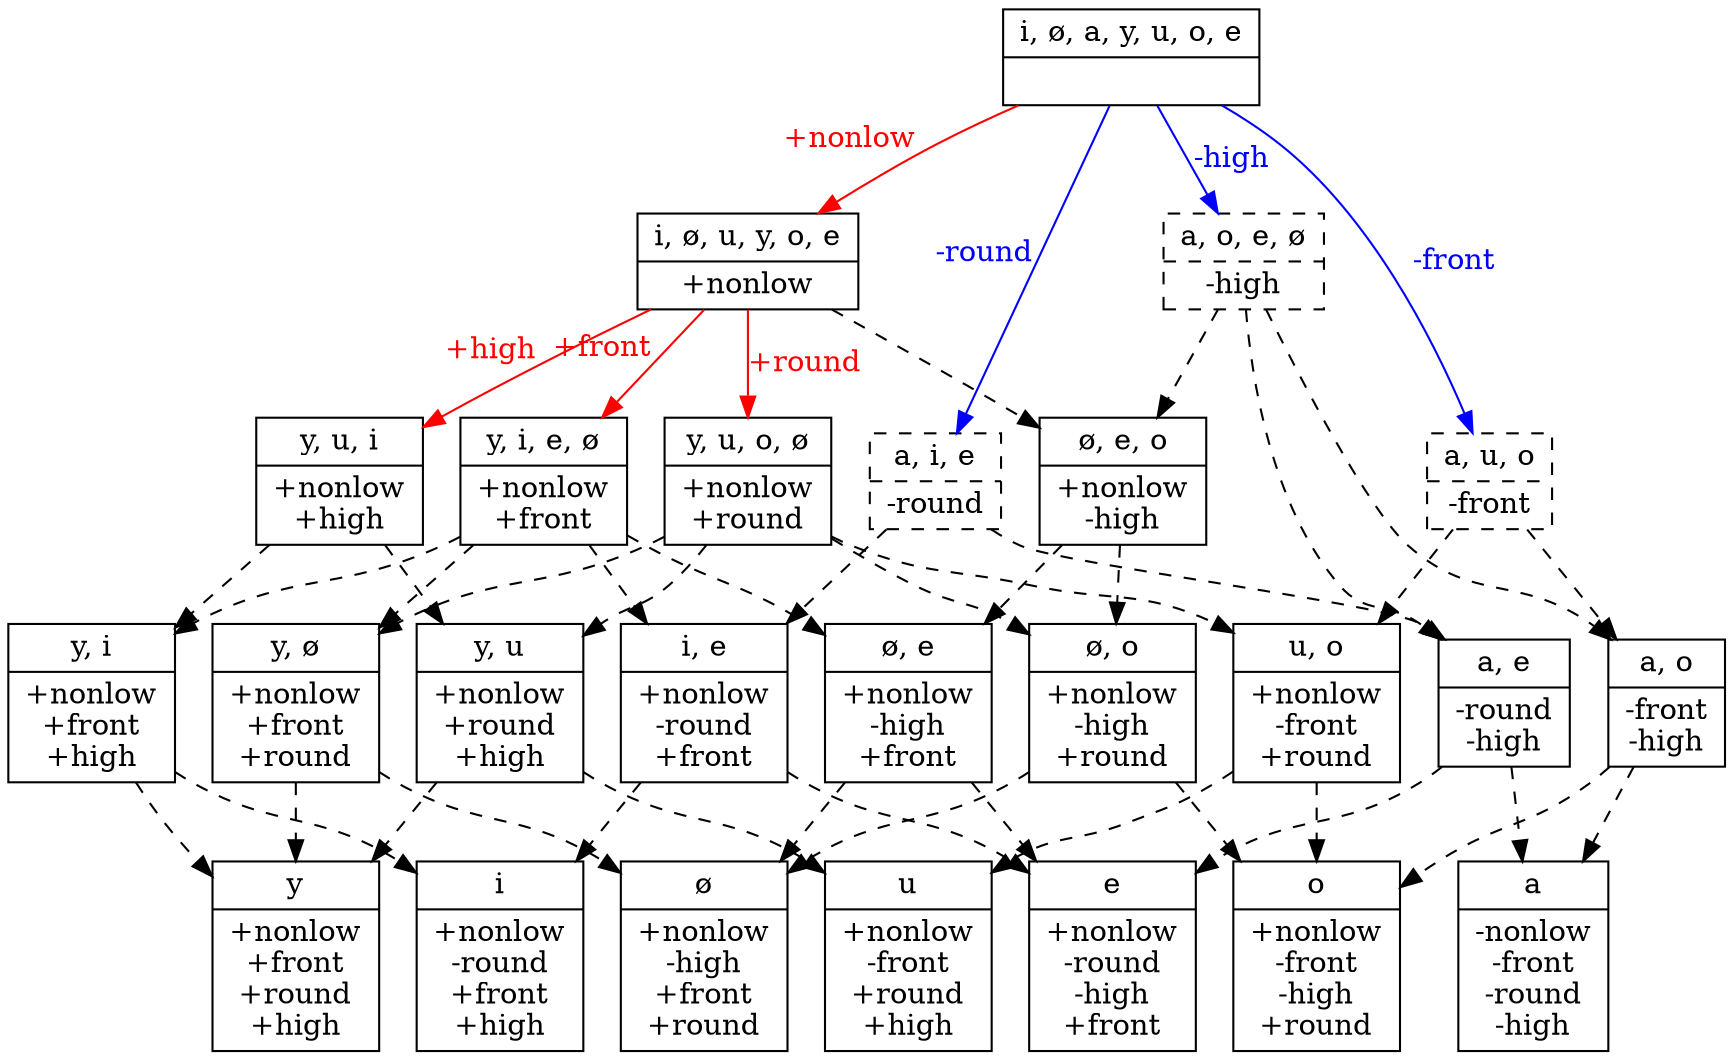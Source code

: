 // None
digraph {
	graph [ dpi = 300 ];
	0 [label="{<segs> i, ø, a, y, u, o, e |<feats>  }",shape=record]
	1 [label="{<segs> i, ø, u, y, o, e |<feats> +nonlow }",shape=record]
	2 [label="{<segs> y, i, e, ø |<feats> +nonlow\n+front }",shape=record]
	3 [label="{<segs> y, u, o, ø |<feats> +nonlow\n+round }",shape=record]
	4 [label="{<segs> y, u, i |<feats> +nonlow\n+high }",shape=record]
	5 [label="{<segs> i |<feats> +nonlow\n-round\n+front\n+high }",shape=record]
	6 [label="{<segs> y |<feats> +nonlow\n+front\n+round\n+high }",shape=record]
	7 [label="{<segs> u |<feats> +nonlow\n-front\n+round\n+high }",shape=record]
	8 [label="{<segs> e |<feats> +nonlow\n-round\n-high\n+front }",shape=record]
	9 [label="{<segs> ø |<feats> +nonlow\n-high\n+front\n+round }",shape=record]
	10 [label="{<segs> o |<feats> +nonlow\n-front\n-high\n+round }",shape=record]
	11 [label="{<segs> a |<feats> -nonlow\n-front\n-round\n-high }",shape=record]
	12 [label="{<segs> y, ø |<feats> +nonlow\n+front\n+round }",shape=record]
	13 [label="{<segs> y, i |<feats> +nonlow\n+front\n+high }",shape=record]
	14 [label="{<segs> y, u |<feats> +nonlow\n+round\n+high }",shape=record]
	15 [label="{<segs> a, u, o |<feats> -front }",shape=record,style=dashed]
	16 [label="{<segs> u, o |<feats> +nonlow\n-front\n+round }",shape=record]
	17 [label="{<segs> a, i, e |<feats> -round }",shape=record,style=dashed]
	18 [label="{<segs> i, e |<feats> +nonlow\n-round\n+front }",shape=record]
	19 [label="{<segs> a, o, e, ø |<feats> -high }",shape=record,style=dashed]
	20 [label="{<segs> ø, e, o |<feats> +nonlow\n-high }",shape=record]
	21 [label="{<segs> ø, e |<feats> +nonlow\n-high\n+front }",shape=record]
	22 [label="{<segs> ø, o |<feats> +nonlow\n-high\n+round }",shape=record]
	23 [label="{<segs> a, o |<feats> -front\n-high }",shape=record]
	24 [label="{<segs> a, e |<feats> -round\n-high }",shape=record]

	0 -> 1 [xlabel="+nonlow",fontcolor=red,color=red]
	0 -> 15 [label="-front",fontcolor=blue,color=blue]
	0 -> 17 [xlabel="-round",fontcolor=blue,color=blue]
	0 -> 19 [label="-high",fontcolor=blue,color=blue]
	1 -> 2 [xlabel="+front",fontcolor=red,color=red]
	1 -> 3 [label="+round",fontcolor=red,color=red]
	1 -> 4 [xlabel="+high",fontcolor=red,color=red]
	1 -> 20 [style=dashed]
	19 -> 20 [style=dashed]
	2 -> 12 [style=dashed]
	2 -> 13 [style=dashed]
	2 -> 18 [style=dashed]
	2 -> 21 [style=dashed]
	3 -> 12 [style=dashed]
	3 -> 14 [style=dashed]
	3 -> 16 [style=dashed]
	3 -> 22 [style=dashed]
	4 -> 13 [style=dashed]
	4 -> 14 [style=dashed]

	{13 18} -> 5 [style=dashed]
	{12 13 14} -> 6 [style=dashed]
	{14 16} -> 7 [style=dashed]
	{18 21 24} -> 8 [style=dashed]
	{21 22 12} -> 9 [style=dashed]
	{16 22 23} -> 10 [style=dashed]
	{23 24} -> 11 [style=dashed]

	15 -> {16 23} [style=dashed]
	17 -> {18 24} [style=dashed]
	19 -> {23 24} [style=dashed]
	20 -> {21 22} [style=dashed]
{rank=same; 5 6 7 8 9 10 11}
}